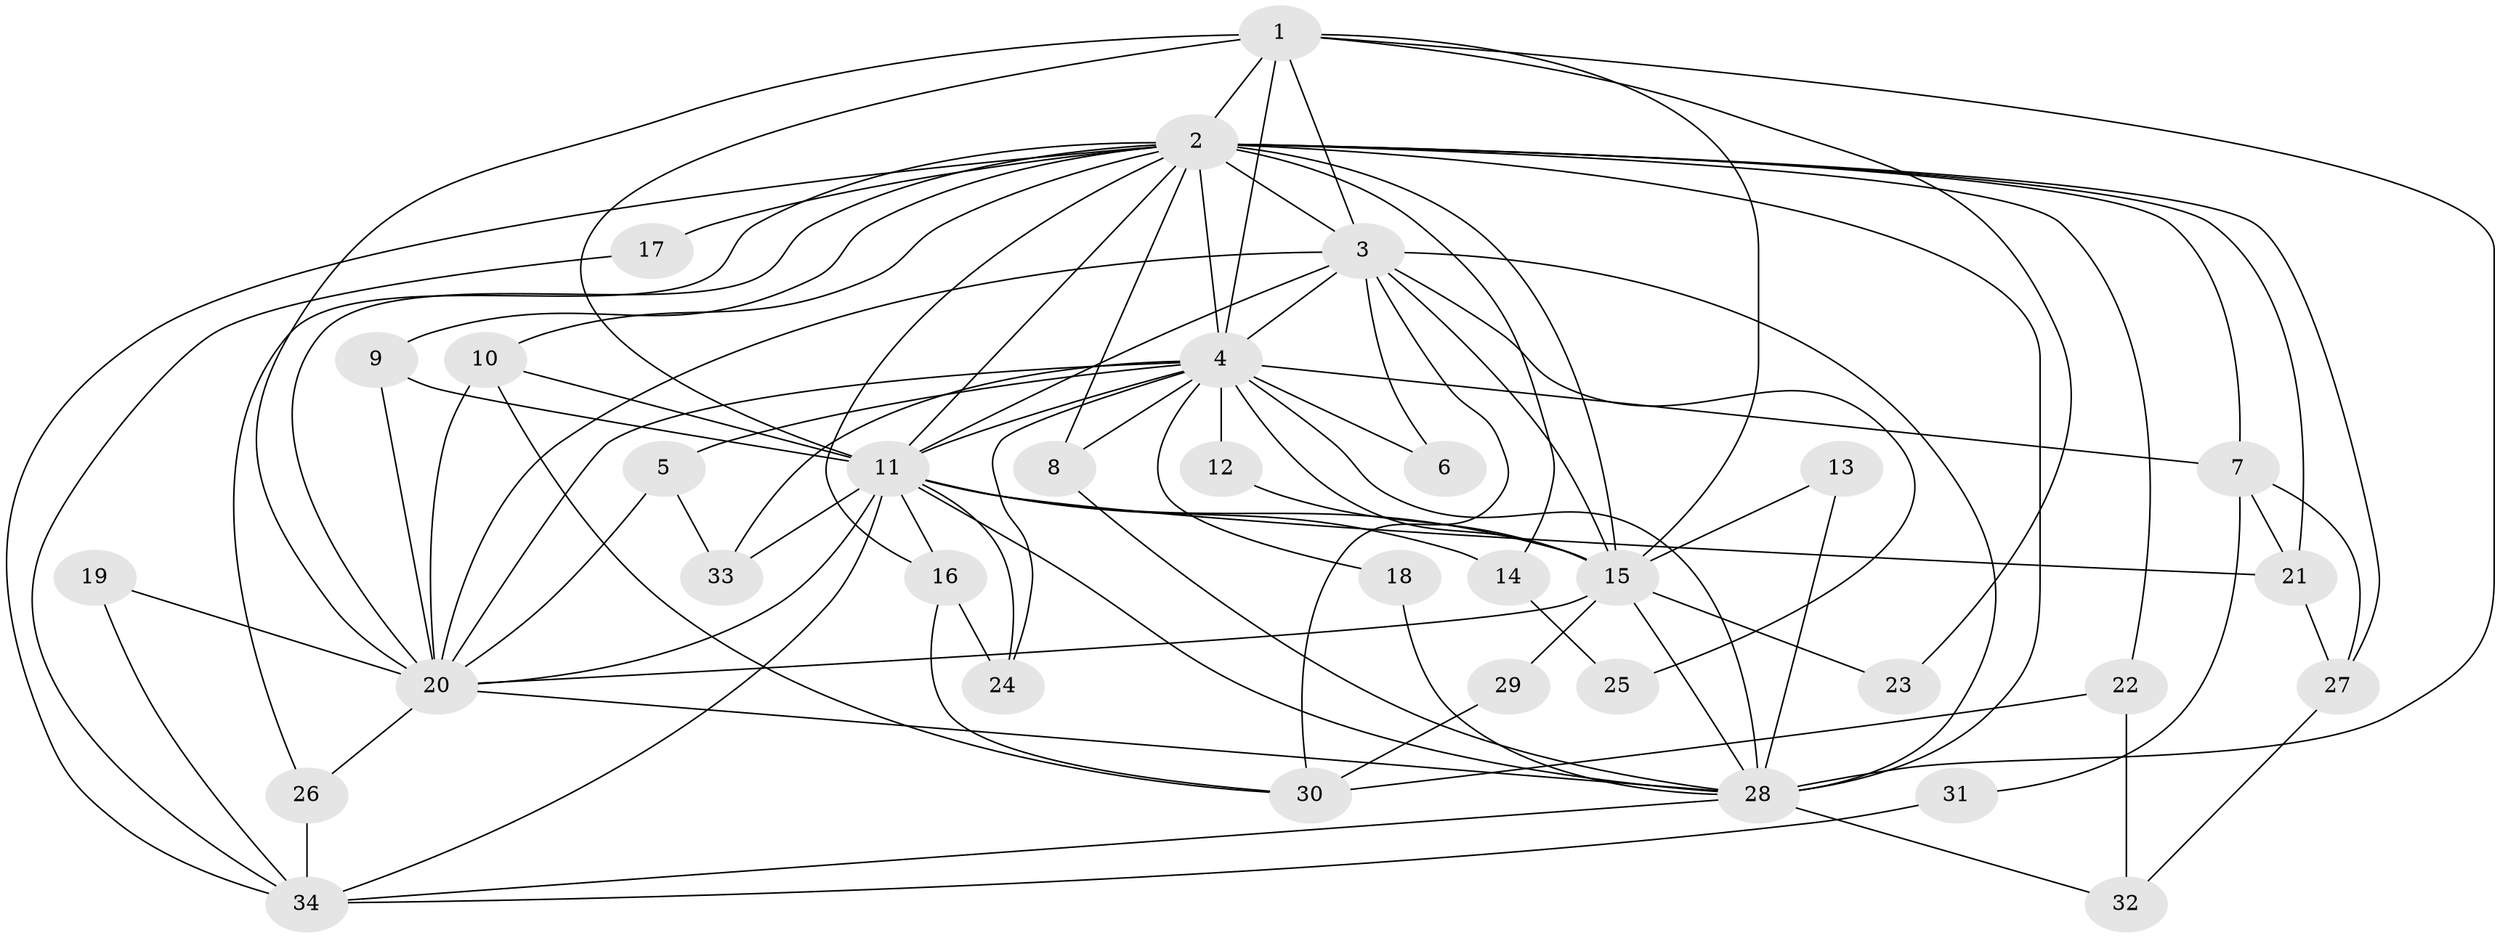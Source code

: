 // original degree distribution, {18: 0.017857142857142856, 15: 0.03571428571428571, 20: 0.017857142857142856, 14: 0.017857142857142856, 10: 0.017857142857142856, 11: 0.017857142857142856, 12: 0.017857142857142856, 19: 0.017857142857142856, 16: 0.017857142857142856, 2: 0.44642857142857145, 3: 0.2857142857142857, 5: 0.03571428571428571, 8: 0.017857142857142856, 4: 0.03571428571428571}
// Generated by graph-tools (version 1.1) at 2025/36/03/04/25 23:36:27]
// undirected, 34 vertices, 91 edges
graph export_dot {
  node [color=gray90,style=filled];
  1;
  2;
  3;
  4;
  5;
  6;
  7;
  8;
  9;
  10;
  11;
  12;
  13;
  14;
  15;
  16;
  17;
  18;
  19;
  20;
  21;
  22;
  23;
  24;
  25;
  26;
  27;
  28;
  29;
  30;
  31;
  32;
  33;
  34;
  1 -- 2 [weight=4.0];
  1 -- 3 [weight=3.0];
  1 -- 4 [weight=2.0];
  1 -- 11 [weight=3.0];
  1 -- 15 [weight=2.0];
  1 -- 20 [weight=2.0];
  1 -- 23 [weight=1.0];
  1 -- 28 [weight=2.0];
  2 -- 3 [weight=2.0];
  2 -- 4 [weight=3.0];
  2 -- 7 [weight=1.0];
  2 -- 8 [weight=1.0];
  2 -- 9 [weight=1.0];
  2 -- 10 [weight=1.0];
  2 -- 11 [weight=2.0];
  2 -- 14 [weight=1.0];
  2 -- 15 [weight=2.0];
  2 -- 16 [weight=1.0];
  2 -- 17 [weight=1.0];
  2 -- 20 [weight=2.0];
  2 -- 21 [weight=1.0];
  2 -- 22 [weight=1.0];
  2 -- 26 [weight=1.0];
  2 -- 27 [weight=1.0];
  2 -- 28 [weight=2.0];
  2 -- 34 [weight=1.0];
  3 -- 4 [weight=1.0];
  3 -- 6 [weight=1.0];
  3 -- 11 [weight=1.0];
  3 -- 15 [weight=1.0];
  3 -- 20 [weight=1.0];
  3 -- 25 [weight=2.0];
  3 -- 28 [weight=1.0];
  3 -- 30 [weight=1.0];
  4 -- 5 [weight=1.0];
  4 -- 6 [weight=1.0];
  4 -- 7 [weight=1.0];
  4 -- 8 [weight=1.0];
  4 -- 11 [weight=1.0];
  4 -- 12 [weight=1.0];
  4 -- 15 [weight=1.0];
  4 -- 18 [weight=1.0];
  4 -- 20 [weight=1.0];
  4 -- 24 [weight=1.0];
  4 -- 28 [weight=1.0];
  4 -- 33 [weight=1.0];
  5 -- 20 [weight=2.0];
  5 -- 33 [weight=1.0];
  7 -- 21 [weight=1.0];
  7 -- 27 [weight=1.0];
  7 -- 31 [weight=1.0];
  8 -- 28 [weight=1.0];
  9 -- 11 [weight=1.0];
  9 -- 20 [weight=1.0];
  10 -- 11 [weight=1.0];
  10 -- 20 [weight=1.0];
  10 -- 30 [weight=1.0];
  11 -- 14 [weight=1.0];
  11 -- 15 [weight=2.0];
  11 -- 16 [weight=1.0];
  11 -- 20 [weight=1.0];
  11 -- 21 [weight=1.0];
  11 -- 24 [weight=1.0];
  11 -- 28 [weight=2.0];
  11 -- 33 [weight=1.0];
  11 -- 34 [weight=1.0];
  12 -- 15 [weight=1.0];
  13 -- 15 [weight=1.0];
  13 -- 28 [weight=1.0];
  14 -- 25 [weight=1.0];
  15 -- 20 [weight=2.0];
  15 -- 23 [weight=1.0];
  15 -- 28 [weight=1.0];
  15 -- 29 [weight=1.0];
  16 -- 24 [weight=1.0];
  16 -- 30 [weight=1.0];
  17 -- 34 [weight=1.0];
  18 -- 28 [weight=1.0];
  19 -- 20 [weight=1.0];
  19 -- 34 [weight=1.0];
  20 -- 26 [weight=1.0];
  20 -- 28 [weight=1.0];
  21 -- 27 [weight=1.0];
  22 -- 30 [weight=1.0];
  22 -- 32 [weight=1.0];
  26 -- 34 [weight=1.0];
  27 -- 32 [weight=1.0];
  28 -- 32 [weight=1.0];
  28 -- 34 [weight=1.0];
  29 -- 30 [weight=1.0];
  31 -- 34 [weight=1.0];
}
